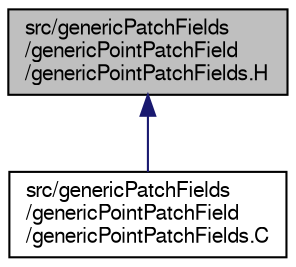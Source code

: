 digraph "src/genericPatchFields/genericPointPatchField/genericPointPatchFields.H"
{
  bgcolor="transparent";
  edge [fontname="FreeSans",fontsize="10",labelfontname="FreeSans",labelfontsize="10"];
  node [fontname="FreeSans",fontsize="10",shape=record];
  Node1 [label="src/genericPatchFields\l/genericPointPatchField\l/genericPointPatchFields.H",height=0.2,width=0.4,color="black", fillcolor="grey75", style="filled" fontcolor="black"];
  Node1 -> Node2 [dir="back",color="midnightblue",fontsize="10",style="solid",fontname="FreeSans"];
  Node2 [label="src/genericPatchFields\l/genericPointPatchField\l/genericPointPatchFields.C",height=0.2,width=0.4,color="black",URL="$a05887.html"];
}
